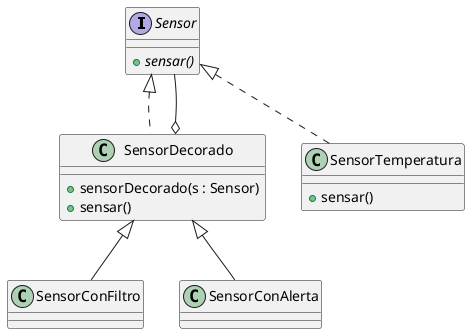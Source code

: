 @startuml
interface Sensor {
 + {abstract}sensar()
}
class SensorTemperatura {
 + sensar()
}
class SensorDecorado {
+ sensorDecorado(s : Sensor)
+ sensar()
}
class SensorConFiltro {
}
SensorConFiltro --U|> SensorDecorado
SensorTemperatura ..u|> Sensor
SensorDecorado ..U|> Sensor
SensorConAlerta --U|> SensorDecorado
Sensor --o SensorDecorado
@enduml